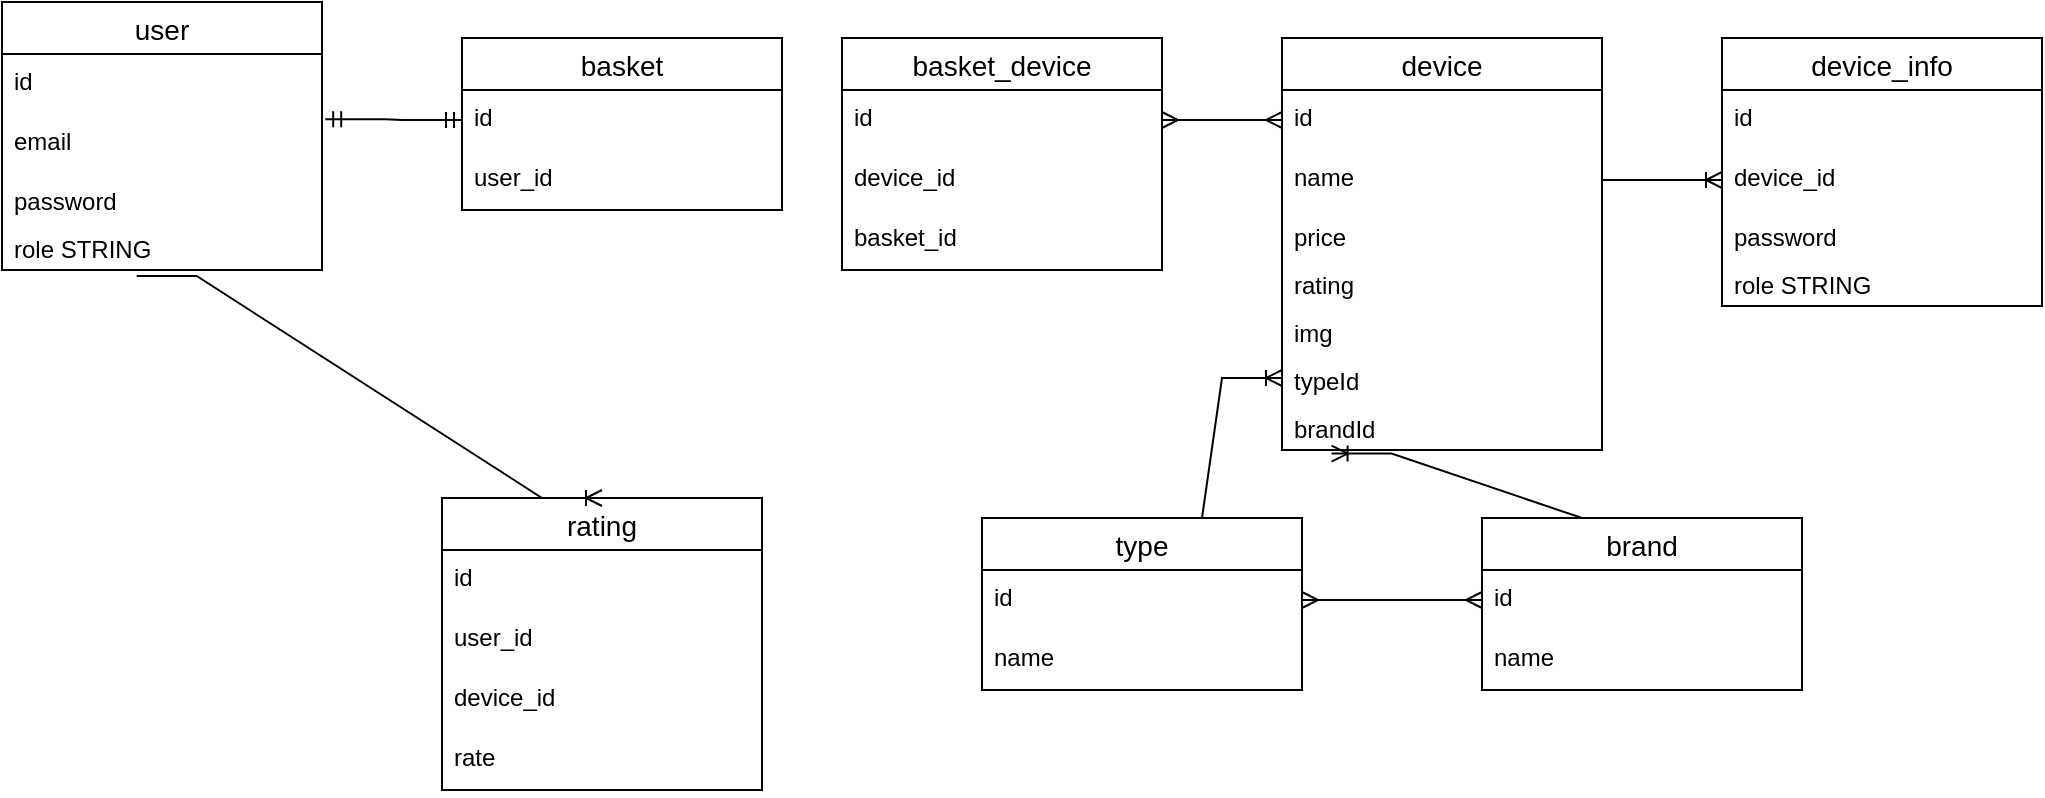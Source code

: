 <mxfile version="27.1.6">
  <diagram name="Страница — 1" id="T-VOhtq6Ma-OscOrJRkx">
    <mxGraphModel dx="2050" dy="1117" grid="1" gridSize="10" guides="1" tooltips="1" connect="1" arrows="1" fold="1" page="1" pageScale="1" pageWidth="827" pageHeight="1169" math="0" shadow="0">
      <root>
        <mxCell id="0" />
        <mxCell id="1" parent="0" />
        <mxCell id="HZkq0rBaC1biHOGt8BVQ-1" value="user" style="swimlane;fontStyle=0;childLayout=stackLayout;horizontal=1;startSize=26;horizontalStack=0;resizeParent=1;resizeParentMax=0;resizeLast=0;collapsible=1;marginBottom=0;align=center;fontSize=14;" vertex="1" parent="1">
          <mxGeometry x="-260" y="272" width="160" height="134" as="geometry" />
        </mxCell>
        <mxCell id="HZkq0rBaC1biHOGt8BVQ-2" value="id" style="text;strokeColor=none;fillColor=none;spacingLeft=4;spacingRight=4;overflow=hidden;rotatable=0;points=[[0,0.5],[1,0.5]];portConstraint=eastwest;fontSize=12;whiteSpace=wrap;html=1;" vertex="1" parent="HZkq0rBaC1biHOGt8BVQ-1">
          <mxGeometry y="26" width="160" height="30" as="geometry" />
        </mxCell>
        <mxCell id="HZkq0rBaC1biHOGt8BVQ-3" value="email" style="text;strokeColor=none;fillColor=none;spacingLeft=4;spacingRight=4;overflow=hidden;rotatable=0;points=[[0,0.5],[1,0.5]];portConstraint=eastwest;fontSize=12;whiteSpace=wrap;html=1;" vertex="1" parent="HZkq0rBaC1biHOGt8BVQ-1">
          <mxGeometry y="56" width="160" height="30" as="geometry" />
        </mxCell>
        <mxCell id="HZkq0rBaC1biHOGt8BVQ-4" value="password" style="text;strokeColor=none;fillColor=none;spacingLeft=4;spacingRight=4;overflow=hidden;rotatable=0;points=[[0,0.5],[1,0.5]];portConstraint=eastwest;fontSize=12;whiteSpace=wrap;html=1;" vertex="1" parent="HZkq0rBaC1biHOGt8BVQ-1">
          <mxGeometry y="86" width="160" height="24" as="geometry" />
        </mxCell>
        <mxCell id="HZkq0rBaC1biHOGt8BVQ-6" value="role STRING" style="text;strokeColor=none;fillColor=none;spacingLeft=4;spacingRight=4;overflow=hidden;rotatable=0;points=[[0,0.5],[1,0.5]];portConstraint=eastwest;fontSize=12;whiteSpace=wrap;html=1;" vertex="1" parent="HZkq0rBaC1biHOGt8BVQ-1">
          <mxGeometry y="110" width="160" height="24" as="geometry" />
        </mxCell>
        <mxCell id="HZkq0rBaC1biHOGt8BVQ-7" value="basket" style="swimlane;fontStyle=0;childLayout=stackLayout;horizontal=1;startSize=26;horizontalStack=0;resizeParent=1;resizeParentMax=0;resizeLast=0;collapsible=1;marginBottom=0;align=center;fontSize=14;" vertex="1" parent="1">
          <mxGeometry x="-30" y="290" width="160" height="86" as="geometry" />
        </mxCell>
        <mxCell id="HZkq0rBaC1biHOGt8BVQ-8" value="id" style="text;strokeColor=none;fillColor=none;spacingLeft=4;spacingRight=4;overflow=hidden;rotatable=0;points=[[0,0.5],[1,0.5]];portConstraint=eastwest;fontSize=12;whiteSpace=wrap;html=1;" vertex="1" parent="HZkq0rBaC1biHOGt8BVQ-7">
          <mxGeometry y="26" width="160" height="30" as="geometry" />
        </mxCell>
        <mxCell id="HZkq0rBaC1biHOGt8BVQ-9" value="user_id" style="text;strokeColor=none;fillColor=none;spacingLeft=4;spacingRight=4;overflow=hidden;rotatable=0;points=[[0,0.5],[1,0.5]];portConstraint=eastwest;fontSize=12;whiteSpace=wrap;html=1;" vertex="1" parent="HZkq0rBaC1biHOGt8BVQ-7">
          <mxGeometry y="56" width="160" height="30" as="geometry" />
        </mxCell>
        <mxCell id="HZkq0rBaC1biHOGt8BVQ-12" value="" style="edgeStyle=entityRelationEdgeStyle;fontSize=12;html=1;endArrow=ERmandOne;startArrow=ERmandOne;rounded=0;entryX=0;entryY=0.5;entryDx=0;entryDy=0;exitX=1.01;exitY=0.087;exitDx=0;exitDy=0;exitPerimeter=0;" edge="1" parent="1" source="HZkq0rBaC1biHOGt8BVQ-3" target="HZkq0rBaC1biHOGt8BVQ-8">
          <mxGeometry width="100" height="100" relative="1" as="geometry">
            <mxPoint x="-110" y="510" as="sourcePoint" />
            <mxPoint x="-10" y="410" as="targetPoint" />
            <Array as="points">
              <mxPoint x="-110" y="350" />
              <mxPoint x="-98" y="380" />
              <mxPoint x="-120" y="350" />
            </Array>
          </mxGeometry>
        </mxCell>
        <mxCell id="HZkq0rBaC1biHOGt8BVQ-13" value="device" style="swimlane;fontStyle=0;childLayout=stackLayout;horizontal=1;startSize=26;horizontalStack=0;resizeParent=1;resizeParentMax=0;resizeLast=0;collapsible=1;marginBottom=0;align=center;fontSize=14;" vertex="1" parent="1">
          <mxGeometry x="380" y="290" width="160" height="206" as="geometry" />
        </mxCell>
        <mxCell id="HZkq0rBaC1biHOGt8BVQ-14" value="id" style="text;strokeColor=none;fillColor=none;spacingLeft=4;spacingRight=4;overflow=hidden;rotatable=0;points=[[0,0.5],[1,0.5]];portConstraint=eastwest;fontSize=12;whiteSpace=wrap;html=1;" vertex="1" parent="HZkq0rBaC1biHOGt8BVQ-13">
          <mxGeometry y="26" width="160" height="30" as="geometry" />
        </mxCell>
        <mxCell id="HZkq0rBaC1biHOGt8BVQ-15" value="name" style="text;strokeColor=none;fillColor=none;spacingLeft=4;spacingRight=4;overflow=hidden;rotatable=0;points=[[0,0.5],[1,0.5]];portConstraint=eastwest;fontSize=12;whiteSpace=wrap;html=1;" vertex="1" parent="HZkq0rBaC1biHOGt8BVQ-13">
          <mxGeometry y="56" width="160" height="30" as="geometry" />
        </mxCell>
        <mxCell id="HZkq0rBaC1biHOGt8BVQ-16" value="price" style="text;strokeColor=none;fillColor=none;spacingLeft=4;spacingRight=4;overflow=hidden;rotatable=0;points=[[0,0.5],[1,0.5]];portConstraint=eastwest;fontSize=12;whiteSpace=wrap;html=1;" vertex="1" parent="HZkq0rBaC1biHOGt8BVQ-13">
          <mxGeometry y="86" width="160" height="24" as="geometry" />
        </mxCell>
        <mxCell id="HZkq0rBaC1biHOGt8BVQ-17" value="rating" style="text;strokeColor=none;fillColor=none;spacingLeft=4;spacingRight=4;overflow=hidden;rotatable=0;points=[[0,0.5],[1,0.5]];portConstraint=eastwest;fontSize=12;whiteSpace=wrap;html=1;" vertex="1" parent="HZkq0rBaC1biHOGt8BVQ-13">
          <mxGeometry y="110" width="160" height="24" as="geometry" />
        </mxCell>
        <mxCell id="HZkq0rBaC1biHOGt8BVQ-18" value="img" style="text;strokeColor=none;fillColor=none;spacingLeft=4;spacingRight=4;overflow=hidden;rotatable=0;points=[[0,0.5],[1,0.5]];portConstraint=eastwest;fontSize=12;whiteSpace=wrap;html=1;" vertex="1" parent="HZkq0rBaC1biHOGt8BVQ-13">
          <mxGeometry y="134" width="160" height="24" as="geometry" />
        </mxCell>
        <mxCell id="HZkq0rBaC1biHOGt8BVQ-19" value="typeId" style="text;strokeColor=none;fillColor=none;spacingLeft=4;spacingRight=4;overflow=hidden;rotatable=0;points=[[0,0.5],[1,0.5]];portConstraint=eastwest;fontSize=12;whiteSpace=wrap;html=1;" vertex="1" parent="HZkq0rBaC1biHOGt8BVQ-13">
          <mxGeometry y="158" width="160" height="24" as="geometry" />
        </mxCell>
        <mxCell id="HZkq0rBaC1biHOGt8BVQ-20" value="brandId" style="text;strokeColor=none;fillColor=none;spacingLeft=4;spacingRight=4;overflow=hidden;rotatable=0;points=[[0,0.5],[1,0.5]];portConstraint=eastwest;fontSize=12;whiteSpace=wrap;html=1;" vertex="1" parent="HZkq0rBaC1biHOGt8BVQ-13">
          <mxGeometry y="182" width="160" height="24" as="geometry" />
        </mxCell>
        <mxCell id="HZkq0rBaC1biHOGt8BVQ-21" value="type" style="swimlane;fontStyle=0;childLayout=stackLayout;horizontal=1;startSize=26;horizontalStack=0;resizeParent=1;resizeParentMax=0;resizeLast=0;collapsible=1;marginBottom=0;align=center;fontSize=14;" vertex="1" parent="1">
          <mxGeometry x="230" y="530" width="160" height="86" as="geometry" />
        </mxCell>
        <mxCell id="HZkq0rBaC1biHOGt8BVQ-22" value="id" style="text;strokeColor=none;fillColor=none;spacingLeft=4;spacingRight=4;overflow=hidden;rotatable=0;points=[[0,0.5],[1,0.5]];portConstraint=eastwest;fontSize=12;whiteSpace=wrap;html=1;" vertex="1" parent="HZkq0rBaC1biHOGt8BVQ-21">
          <mxGeometry y="26" width="160" height="30" as="geometry" />
        </mxCell>
        <mxCell id="HZkq0rBaC1biHOGt8BVQ-23" value="name" style="text;strokeColor=none;fillColor=none;spacingLeft=4;spacingRight=4;overflow=hidden;rotatable=0;points=[[0,0.5],[1,0.5]];portConstraint=eastwest;fontSize=12;whiteSpace=wrap;html=1;" vertex="1" parent="HZkq0rBaC1biHOGt8BVQ-21">
          <mxGeometry y="56" width="160" height="30" as="geometry" />
        </mxCell>
        <mxCell id="HZkq0rBaC1biHOGt8BVQ-24" value="brand" style="swimlane;fontStyle=0;childLayout=stackLayout;horizontal=1;startSize=26;horizontalStack=0;resizeParent=1;resizeParentMax=0;resizeLast=0;collapsible=1;marginBottom=0;align=center;fontSize=14;" vertex="1" parent="1">
          <mxGeometry x="480" y="530" width="160" height="86" as="geometry" />
        </mxCell>
        <mxCell id="HZkq0rBaC1biHOGt8BVQ-25" value="id" style="text;strokeColor=none;fillColor=none;spacingLeft=4;spacingRight=4;overflow=hidden;rotatable=0;points=[[0,0.5],[1,0.5]];portConstraint=eastwest;fontSize=12;whiteSpace=wrap;html=1;" vertex="1" parent="HZkq0rBaC1biHOGt8BVQ-24">
          <mxGeometry y="26" width="160" height="30" as="geometry" />
        </mxCell>
        <mxCell id="HZkq0rBaC1biHOGt8BVQ-26" value="name" style="text;strokeColor=none;fillColor=none;spacingLeft=4;spacingRight=4;overflow=hidden;rotatable=0;points=[[0,0.5],[1,0.5]];portConstraint=eastwest;fontSize=12;whiteSpace=wrap;html=1;" vertex="1" parent="HZkq0rBaC1biHOGt8BVQ-24">
          <mxGeometry y="56" width="160" height="30" as="geometry" />
        </mxCell>
        <mxCell id="HZkq0rBaC1biHOGt8BVQ-28" value="" style="edgeStyle=entityRelationEdgeStyle;fontSize=12;html=1;endArrow=ERoneToMany;rounded=0;exitX=0.5;exitY=0;exitDx=0;exitDy=0;entryX=0.155;entryY=1.075;entryDx=0;entryDy=0;entryPerimeter=0;" edge="1" parent="1" source="HZkq0rBaC1biHOGt8BVQ-24" target="HZkq0rBaC1biHOGt8BVQ-20">
          <mxGeometry width="100" height="100" relative="1" as="geometry">
            <mxPoint x="370" y="640" as="sourcePoint" />
            <mxPoint x="470" y="540" as="targetPoint" />
          </mxGeometry>
        </mxCell>
        <mxCell id="HZkq0rBaC1biHOGt8BVQ-29" value="" style="edgeStyle=entityRelationEdgeStyle;fontSize=12;html=1;endArrow=ERoneToMany;rounded=0;exitX=0.5;exitY=0;exitDx=0;exitDy=0;entryX=0;entryY=0.5;entryDx=0;entryDy=0;" edge="1" parent="1" source="HZkq0rBaC1biHOGt8BVQ-21" target="HZkq0rBaC1biHOGt8BVQ-19">
          <mxGeometry width="100" height="100" relative="1" as="geometry">
            <mxPoint x="180" y="510" as="sourcePoint" />
            <mxPoint x="280" y="410" as="targetPoint" />
          </mxGeometry>
        </mxCell>
        <mxCell id="HZkq0rBaC1biHOGt8BVQ-30" value="" style="edgeStyle=entityRelationEdgeStyle;fontSize=12;html=1;endArrow=ERmany;startArrow=ERmany;rounded=0;entryX=0;entryY=0.5;entryDx=0;entryDy=0;exitX=1;exitY=0.5;exitDx=0;exitDy=0;" edge="1" parent="1" source="HZkq0rBaC1biHOGt8BVQ-22" target="HZkq0rBaC1biHOGt8BVQ-25">
          <mxGeometry width="100" height="100" relative="1" as="geometry">
            <mxPoint x="370" y="680" as="sourcePoint" />
            <mxPoint x="470" y="580" as="targetPoint" />
          </mxGeometry>
        </mxCell>
        <mxCell id="HZkq0rBaC1biHOGt8BVQ-31" value="device_info" style="swimlane;fontStyle=0;childLayout=stackLayout;horizontal=1;startSize=26;horizontalStack=0;resizeParent=1;resizeParentMax=0;resizeLast=0;collapsible=1;marginBottom=0;align=center;fontSize=14;" vertex="1" parent="1">
          <mxGeometry x="600" y="290" width="160" height="134" as="geometry" />
        </mxCell>
        <mxCell id="HZkq0rBaC1biHOGt8BVQ-32" value="id" style="text;strokeColor=none;fillColor=none;spacingLeft=4;spacingRight=4;overflow=hidden;rotatable=0;points=[[0,0.5],[1,0.5]];portConstraint=eastwest;fontSize=12;whiteSpace=wrap;html=1;" vertex="1" parent="HZkq0rBaC1biHOGt8BVQ-31">
          <mxGeometry y="26" width="160" height="30" as="geometry" />
        </mxCell>
        <mxCell id="HZkq0rBaC1biHOGt8BVQ-33" value="device_id" style="text;strokeColor=none;fillColor=none;spacingLeft=4;spacingRight=4;overflow=hidden;rotatable=0;points=[[0,0.5],[1,0.5]];portConstraint=eastwest;fontSize=12;whiteSpace=wrap;html=1;" vertex="1" parent="HZkq0rBaC1biHOGt8BVQ-31">
          <mxGeometry y="56" width="160" height="30" as="geometry" />
        </mxCell>
        <mxCell id="HZkq0rBaC1biHOGt8BVQ-34" value="password" style="text;strokeColor=none;fillColor=none;spacingLeft=4;spacingRight=4;overflow=hidden;rotatable=0;points=[[0,0.5],[1,0.5]];portConstraint=eastwest;fontSize=12;whiteSpace=wrap;html=1;" vertex="1" parent="HZkq0rBaC1biHOGt8BVQ-31">
          <mxGeometry y="86" width="160" height="24" as="geometry" />
        </mxCell>
        <mxCell id="HZkq0rBaC1biHOGt8BVQ-35" value="role STRING" style="text;strokeColor=none;fillColor=none;spacingLeft=4;spacingRight=4;overflow=hidden;rotatable=0;points=[[0,0.5],[1,0.5]];portConstraint=eastwest;fontSize=12;whiteSpace=wrap;html=1;" vertex="1" parent="HZkq0rBaC1biHOGt8BVQ-31">
          <mxGeometry y="110" width="160" height="24" as="geometry" />
        </mxCell>
        <mxCell id="HZkq0rBaC1biHOGt8BVQ-36" value="" style="edgeStyle=entityRelationEdgeStyle;fontSize=12;html=1;endArrow=ERoneToMany;rounded=0;exitX=1;exitY=0.5;exitDx=0;exitDy=0;entryX=0;entryY=0.5;entryDx=0;entryDy=0;" edge="1" parent="1" source="HZkq0rBaC1biHOGt8BVQ-15" target="HZkq0rBaC1biHOGt8BVQ-33">
          <mxGeometry width="100" height="100" relative="1" as="geometry">
            <mxPoint x="580" y="300" as="sourcePoint" />
            <mxPoint x="680" y="200" as="targetPoint" />
          </mxGeometry>
        </mxCell>
        <mxCell id="HZkq0rBaC1biHOGt8BVQ-37" value="basket_device" style="swimlane;fontStyle=0;childLayout=stackLayout;horizontal=1;startSize=26;horizontalStack=0;resizeParent=1;resizeParentMax=0;resizeLast=0;collapsible=1;marginBottom=0;align=center;fontSize=14;" vertex="1" parent="1">
          <mxGeometry x="160" y="290" width="160" height="116" as="geometry" />
        </mxCell>
        <mxCell id="HZkq0rBaC1biHOGt8BVQ-38" value="id" style="text;strokeColor=none;fillColor=none;spacingLeft=4;spacingRight=4;overflow=hidden;rotatable=0;points=[[0,0.5],[1,0.5]];portConstraint=eastwest;fontSize=12;whiteSpace=wrap;html=1;" vertex="1" parent="HZkq0rBaC1biHOGt8BVQ-37">
          <mxGeometry y="26" width="160" height="30" as="geometry" />
        </mxCell>
        <mxCell id="HZkq0rBaC1biHOGt8BVQ-40" value="device_id" style="text;strokeColor=none;fillColor=none;spacingLeft=4;spacingRight=4;overflow=hidden;rotatable=0;points=[[0,0.5],[1,0.5]];portConstraint=eastwest;fontSize=12;whiteSpace=wrap;html=1;" vertex="1" parent="HZkq0rBaC1biHOGt8BVQ-37">
          <mxGeometry y="56" width="160" height="30" as="geometry" />
        </mxCell>
        <mxCell id="HZkq0rBaC1biHOGt8BVQ-39" value="basket_id" style="text;strokeColor=none;fillColor=none;spacingLeft=4;spacingRight=4;overflow=hidden;rotatable=0;points=[[0,0.5],[1,0.5]];portConstraint=eastwest;fontSize=12;whiteSpace=wrap;html=1;" vertex="1" parent="HZkq0rBaC1biHOGt8BVQ-37">
          <mxGeometry y="86" width="160" height="30" as="geometry" />
        </mxCell>
        <mxCell id="HZkq0rBaC1biHOGt8BVQ-42" value="" style="edgeStyle=entityRelationEdgeStyle;fontSize=12;html=1;endArrow=ERmany;startArrow=ERmany;rounded=0;exitX=1;exitY=0.5;exitDx=0;exitDy=0;entryX=0;entryY=0.5;entryDx=0;entryDy=0;" edge="1" parent="1" source="HZkq0rBaC1biHOGt8BVQ-38" target="HZkq0rBaC1biHOGt8BVQ-14">
          <mxGeometry width="100" height="100" relative="1" as="geometry">
            <mxPoint x="320" y="250" as="sourcePoint" />
            <mxPoint x="420" y="150" as="targetPoint" />
          </mxGeometry>
        </mxCell>
        <mxCell id="HZkq0rBaC1biHOGt8BVQ-43" value="rating" style="swimlane;fontStyle=0;childLayout=stackLayout;horizontal=1;startSize=26;horizontalStack=0;resizeParent=1;resizeParentMax=0;resizeLast=0;collapsible=1;marginBottom=0;align=center;fontSize=14;" vertex="1" parent="1">
          <mxGeometry x="-40" y="520" width="160" height="146" as="geometry" />
        </mxCell>
        <mxCell id="HZkq0rBaC1biHOGt8BVQ-44" value="id" style="text;strokeColor=none;fillColor=none;spacingLeft=4;spacingRight=4;overflow=hidden;rotatable=0;points=[[0,0.5],[1,0.5]];portConstraint=eastwest;fontSize=12;whiteSpace=wrap;html=1;" vertex="1" parent="HZkq0rBaC1biHOGt8BVQ-43">
          <mxGeometry y="26" width="160" height="30" as="geometry" />
        </mxCell>
        <mxCell id="HZkq0rBaC1biHOGt8BVQ-45" value="user_id" style="text;strokeColor=none;fillColor=none;spacingLeft=4;spacingRight=4;overflow=hidden;rotatable=0;points=[[0,0.5],[1,0.5]];portConstraint=eastwest;fontSize=12;whiteSpace=wrap;html=1;" vertex="1" parent="HZkq0rBaC1biHOGt8BVQ-43">
          <mxGeometry y="56" width="160" height="30" as="geometry" />
        </mxCell>
        <mxCell id="HZkq0rBaC1biHOGt8BVQ-47" value="device_id" style="text;strokeColor=none;fillColor=none;spacingLeft=4;spacingRight=4;overflow=hidden;rotatable=0;points=[[0,0.5],[1,0.5]];portConstraint=eastwest;fontSize=12;whiteSpace=wrap;html=1;" vertex="1" parent="HZkq0rBaC1biHOGt8BVQ-43">
          <mxGeometry y="86" width="160" height="30" as="geometry" />
        </mxCell>
        <mxCell id="HZkq0rBaC1biHOGt8BVQ-46" value="rate" style="text;strokeColor=none;fillColor=none;spacingLeft=4;spacingRight=4;overflow=hidden;rotatable=0;points=[[0,0.5],[1,0.5]];portConstraint=eastwest;fontSize=12;whiteSpace=wrap;html=1;" vertex="1" parent="HZkq0rBaC1biHOGt8BVQ-43">
          <mxGeometry y="116" width="160" height="30" as="geometry" />
        </mxCell>
        <mxCell id="HZkq0rBaC1biHOGt8BVQ-48" value="" style="edgeStyle=entityRelationEdgeStyle;fontSize=12;html=1;endArrow=ERoneToMany;rounded=0;entryX=0.5;entryY=0;entryDx=0;entryDy=0;exitX=0.421;exitY=1.125;exitDx=0;exitDy=0;exitPerimeter=0;" edge="1" parent="1" source="HZkq0rBaC1biHOGt8BVQ-6" target="HZkq0rBaC1biHOGt8BVQ-43">
          <mxGeometry width="100" height="100" relative="1" as="geometry">
            <mxPoint x="-170" y="440" as="sourcePoint" />
            <mxPoint x="-10" y="450" as="targetPoint" />
          </mxGeometry>
        </mxCell>
      </root>
    </mxGraphModel>
  </diagram>
</mxfile>
